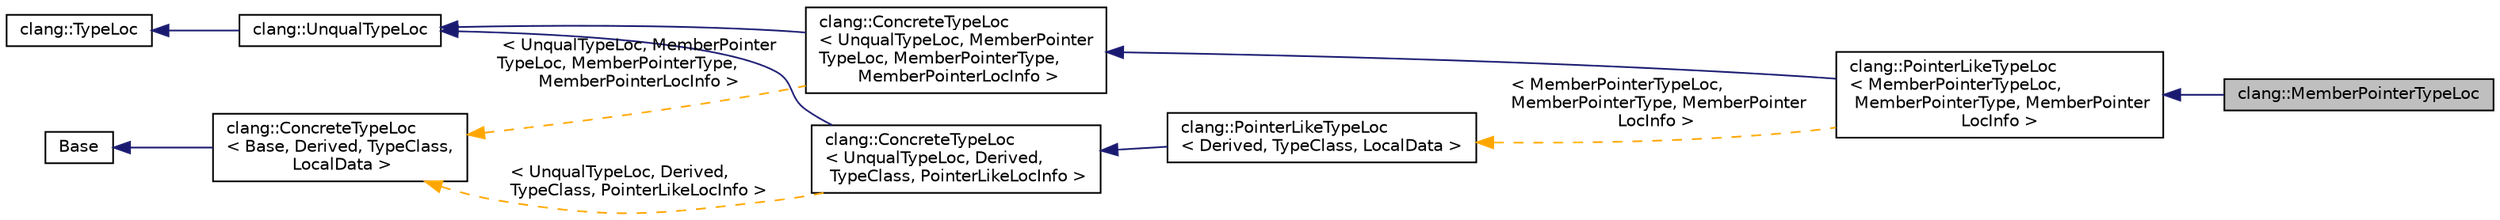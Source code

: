 digraph "clang::MemberPointerTypeLoc"
{
 // LATEX_PDF_SIZE
  bgcolor="transparent";
  edge [fontname="Helvetica",fontsize="10",labelfontname="Helvetica",labelfontsize="10"];
  node [fontname="Helvetica",fontsize="10",shape=record];
  rankdir="LR";
  Node1 [label="clang::MemberPointerTypeLoc",height=0.2,width=0.4,color="black", fillcolor="grey75", style="filled", fontcolor="black",tooltip="Wrapper for source info for member pointers."];
  Node2 -> Node1 [dir="back",color="midnightblue",fontsize="10",style="solid",fontname="Helvetica"];
  Node2 [label="clang::PointerLikeTypeLoc\l\< MemberPointerTypeLoc,\l MemberPointerType, MemberPointer\lLocInfo \>",height=0.2,width=0.4,color="black",URL="$classclang_1_1PointerLikeTypeLoc.html",tooltip=" "];
  Node3 -> Node2 [dir="back",color="midnightblue",fontsize="10",style="solid",fontname="Helvetica"];
  Node3 [label="clang::ConcreteTypeLoc\l\< UnqualTypeLoc, MemberPointer\lTypeLoc, MemberPointerType,\l MemberPointerLocInfo \>",height=0.2,width=0.4,color="black",URL="$classclang_1_1ConcreteTypeLoc.html",tooltip=" "];
  Node4 -> Node3 [dir="back",color="midnightblue",fontsize="10",style="solid",fontname="Helvetica"];
  Node4 [label="clang::UnqualTypeLoc",height=0.2,width=0.4,color="black",URL="$classclang_1_1UnqualTypeLoc.html",tooltip="Wrapper of type source information for a type with no direct qualifiers."];
  Node5 -> Node4 [dir="back",color="midnightblue",fontsize="10",style="solid",fontname="Helvetica"];
  Node5 [label="clang::TypeLoc",height=0.2,width=0.4,color="black",URL="$classclang_1_1TypeLoc.html",tooltip="Base wrapper for a particular \"section\" of type source info."];
  Node6 -> Node3 [dir="back",color="orange",fontsize="10",style="dashed",label=" \< UnqualTypeLoc, MemberPointer\lTypeLoc, MemberPointerType,\l MemberPointerLocInfo \>" ,fontname="Helvetica"];
  Node6 [label="clang::ConcreteTypeLoc\l\< Base, Derived, TypeClass,\l LocalData \>",height=0.2,width=0.4,color="black",URL="$classclang_1_1ConcreteTypeLoc.html",tooltip="A metaprogramming base class for TypeLoc classes which correspond to a particular Type subclass."];
  Node7 -> Node6 [dir="back",color="midnightblue",fontsize="10",style="solid",fontname="Helvetica"];
  Node7 [label="Base",height=0.2,width=0.4,color="black",URL="$classBase.html",tooltip=" "];
  Node8 -> Node2 [dir="back",color="orange",fontsize="10",style="dashed",label=" \< MemberPointerTypeLoc,\l MemberPointerType, MemberPointer\lLocInfo \>" ,fontname="Helvetica"];
  Node8 [label="clang::PointerLikeTypeLoc\l\< Derived, TypeClass, LocalData \>",height=0.2,width=0.4,color="black",URL="$classclang_1_1PointerLikeTypeLoc.html",tooltip="A base class for."];
  Node9 -> Node8 [dir="back",color="midnightblue",fontsize="10",style="solid",fontname="Helvetica"];
  Node9 [label="clang::ConcreteTypeLoc\l\< UnqualTypeLoc, Derived,\l TypeClass, PointerLikeLocInfo \>",height=0.2,width=0.4,color="black",URL="$classclang_1_1ConcreteTypeLoc.html",tooltip=" "];
  Node4 -> Node9 [dir="back",color="midnightblue",fontsize="10",style="solid",fontname="Helvetica"];
  Node6 -> Node9 [dir="back",color="orange",fontsize="10",style="dashed",label=" \< UnqualTypeLoc, Derived,\l TypeClass, PointerLikeLocInfo \>" ,fontname="Helvetica"];
}
